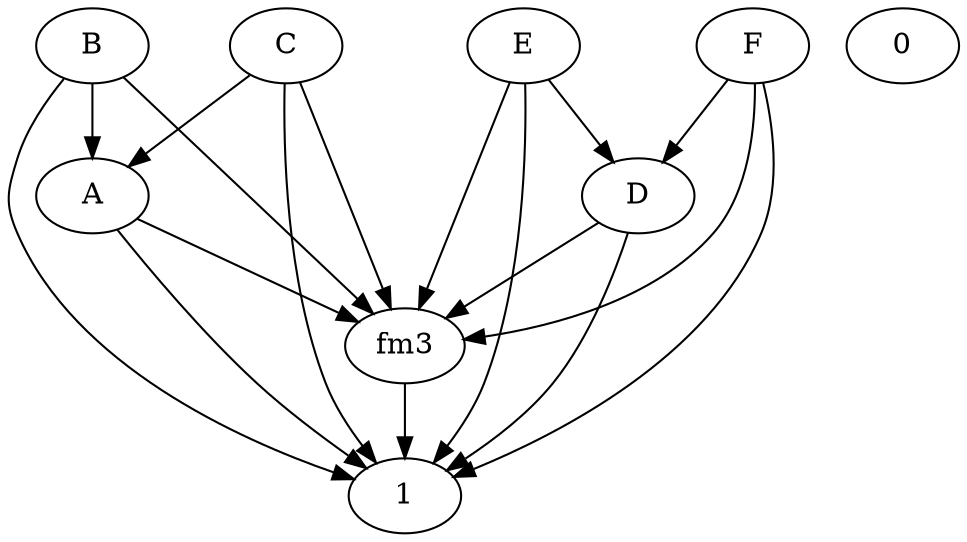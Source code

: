 digraph G {
  fm3;
  A;
  D;
  B;
  E;
  0;
  C;
  1;
  F;
  D -> fm3;
  A -> fm3;
  E -> D;
  F -> D;
  fm3 -> 1;
  C -> A;
  B -> A;
  A -> 1;
  D -> 1;
  B -> fm3;
  B -> 1;
  E -> fm3;
  E -> 1;
  C -> fm3;
  C -> 1;
  F -> fm3;
  F -> 1;
}
